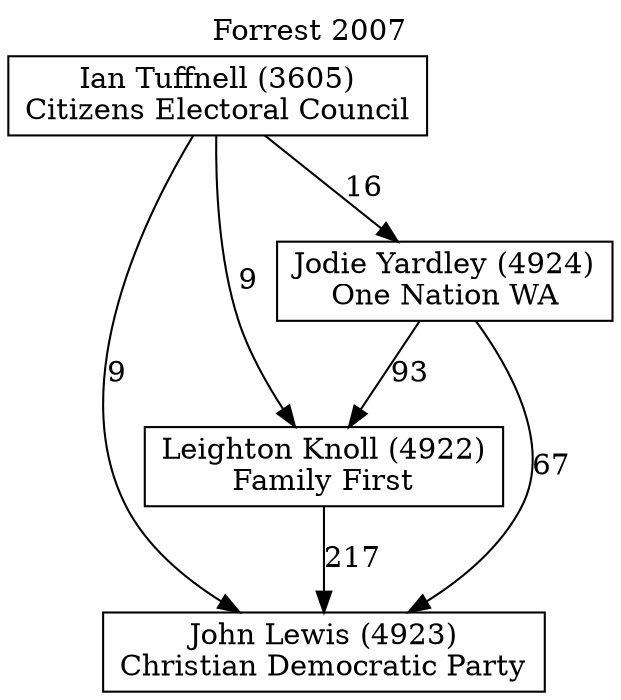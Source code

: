 // House preference flow
digraph "John Lewis (4923)_Forrest_2007" {
	graph [label="Forrest 2007" labelloc=t mclimit=2]
	node [shape=box]
	"John Lewis (4923)" [label="John Lewis (4923)
Christian Democratic Party"]
	"Leighton Knoll (4922)" [label="Leighton Knoll (4922)
Family First"]
	"Jodie Yardley (4924)" [label="Jodie Yardley (4924)
One Nation WA"]
	"Ian Tuffnell (3605)" [label="Ian Tuffnell (3605)
Citizens Electoral Council"]
	"Leighton Knoll (4922)" -> "John Lewis (4923)" [label=217]
	"Jodie Yardley (4924)" -> "Leighton Knoll (4922)" [label=93]
	"Ian Tuffnell (3605)" -> "Jodie Yardley (4924)" [label=16]
	"Jodie Yardley (4924)" -> "John Lewis (4923)" [label=67]
	"Ian Tuffnell (3605)" -> "John Lewis (4923)" [label=9]
	"Ian Tuffnell (3605)" -> "Leighton Knoll (4922)" [label=9]
}
